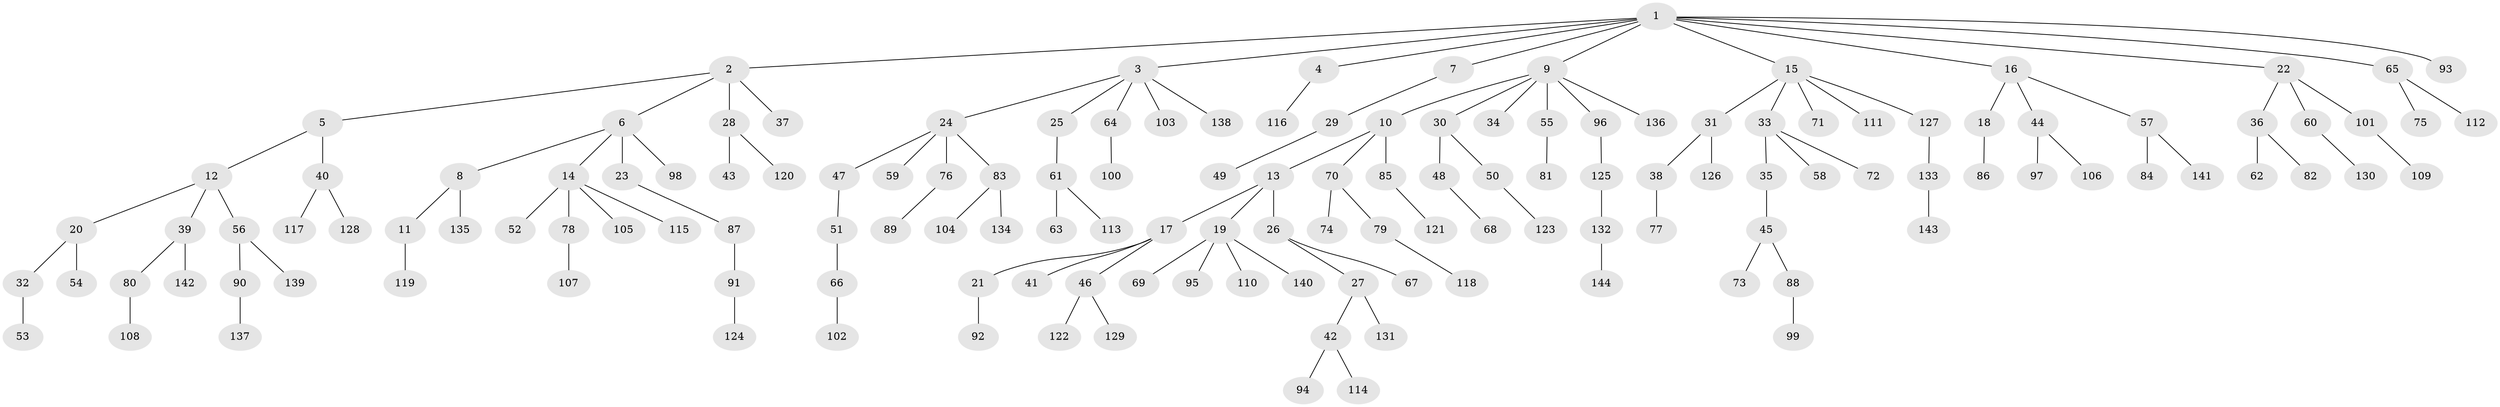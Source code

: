 // Generated by graph-tools (version 1.1) at 2025/53/03/09/25 04:53:52]
// undirected, 144 vertices, 143 edges
graph export_dot {
graph [start="1"]
  node [color=gray90,style=filled];
  1;
  2;
  3;
  4;
  5;
  6;
  7;
  8;
  9;
  10;
  11;
  12;
  13;
  14;
  15;
  16;
  17;
  18;
  19;
  20;
  21;
  22;
  23;
  24;
  25;
  26;
  27;
  28;
  29;
  30;
  31;
  32;
  33;
  34;
  35;
  36;
  37;
  38;
  39;
  40;
  41;
  42;
  43;
  44;
  45;
  46;
  47;
  48;
  49;
  50;
  51;
  52;
  53;
  54;
  55;
  56;
  57;
  58;
  59;
  60;
  61;
  62;
  63;
  64;
  65;
  66;
  67;
  68;
  69;
  70;
  71;
  72;
  73;
  74;
  75;
  76;
  77;
  78;
  79;
  80;
  81;
  82;
  83;
  84;
  85;
  86;
  87;
  88;
  89;
  90;
  91;
  92;
  93;
  94;
  95;
  96;
  97;
  98;
  99;
  100;
  101;
  102;
  103;
  104;
  105;
  106;
  107;
  108;
  109;
  110;
  111;
  112;
  113;
  114;
  115;
  116;
  117;
  118;
  119;
  120;
  121;
  122;
  123;
  124;
  125;
  126;
  127;
  128;
  129;
  130;
  131;
  132;
  133;
  134;
  135;
  136;
  137;
  138;
  139;
  140;
  141;
  142;
  143;
  144;
  1 -- 2;
  1 -- 3;
  1 -- 4;
  1 -- 7;
  1 -- 9;
  1 -- 15;
  1 -- 16;
  1 -- 22;
  1 -- 65;
  1 -- 93;
  2 -- 5;
  2 -- 6;
  2 -- 28;
  2 -- 37;
  3 -- 24;
  3 -- 25;
  3 -- 64;
  3 -- 103;
  3 -- 138;
  4 -- 116;
  5 -- 12;
  5 -- 40;
  6 -- 8;
  6 -- 14;
  6 -- 23;
  6 -- 98;
  7 -- 29;
  8 -- 11;
  8 -- 135;
  9 -- 10;
  9 -- 30;
  9 -- 34;
  9 -- 55;
  9 -- 96;
  9 -- 136;
  10 -- 13;
  10 -- 70;
  10 -- 85;
  11 -- 119;
  12 -- 20;
  12 -- 39;
  12 -- 56;
  13 -- 17;
  13 -- 19;
  13 -- 26;
  14 -- 52;
  14 -- 78;
  14 -- 105;
  14 -- 115;
  15 -- 31;
  15 -- 33;
  15 -- 71;
  15 -- 111;
  15 -- 127;
  16 -- 18;
  16 -- 44;
  16 -- 57;
  17 -- 21;
  17 -- 41;
  17 -- 46;
  18 -- 86;
  19 -- 69;
  19 -- 95;
  19 -- 110;
  19 -- 140;
  20 -- 32;
  20 -- 54;
  21 -- 92;
  22 -- 36;
  22 -- 60;
  22 -- 101;
  23 -- 87;
  24 -- 47;
  24 -- 59;
  24 -- 76;
  24 -- 83;
  25 -- 61;
  26 -- 27;
  26 -- 67;
  27 -- 42;
  27 -- 131;
  28 -- 43;
  28 -- 120;
  29 -- 49;
  30 -- 48;
  30 -- 50;
  31 -- 38;
  31 -- 126;
  32 -- 53;
  33 -- 35;
  33 -- 58;
  33 -- 72;
  35 -- 45;
  36 -- 62;
  36 -- 82;
  38 -- 77;
  39 -- 80;
  39 -- 142;
  40 -- 117;
  40 -- 128;
  42 -- 94;
  42 -- 114;
  44 -- 97;
  44 -- 106;
  45 -- 73;
  45 -- 88;
  46 -- 122;
  46 -- 129;
  47 -- 51;
  48 -- 68;
  50 -- 123;
  51 -- 66;
  55 -- 81;
  56 -- 90;
  56 -- 139;
  57 -- 84;
  57 -- 141;
  60 -- 130;
  61 -- 63;
  61 -- 113;
  64 -- 100;
  65 -- 75;
  65 -- 112;
  66 -- 102;
  70 -- 74;
  70 -- 79;
  76 -- 89;
  78 -- 107;
  79 -- 118;
  80 -- 108;
  83 -- 104;
  83 -- 134;
  85 -- 121;
  87 -- 91;
  88 -- 99;
  90 -- 137;
  91 -- 124;
  96 -- 125;
  101 -- 109;
  125 -- 132;
  127 -- 133;
  132 -- 144;
  133 -- 143;
}
